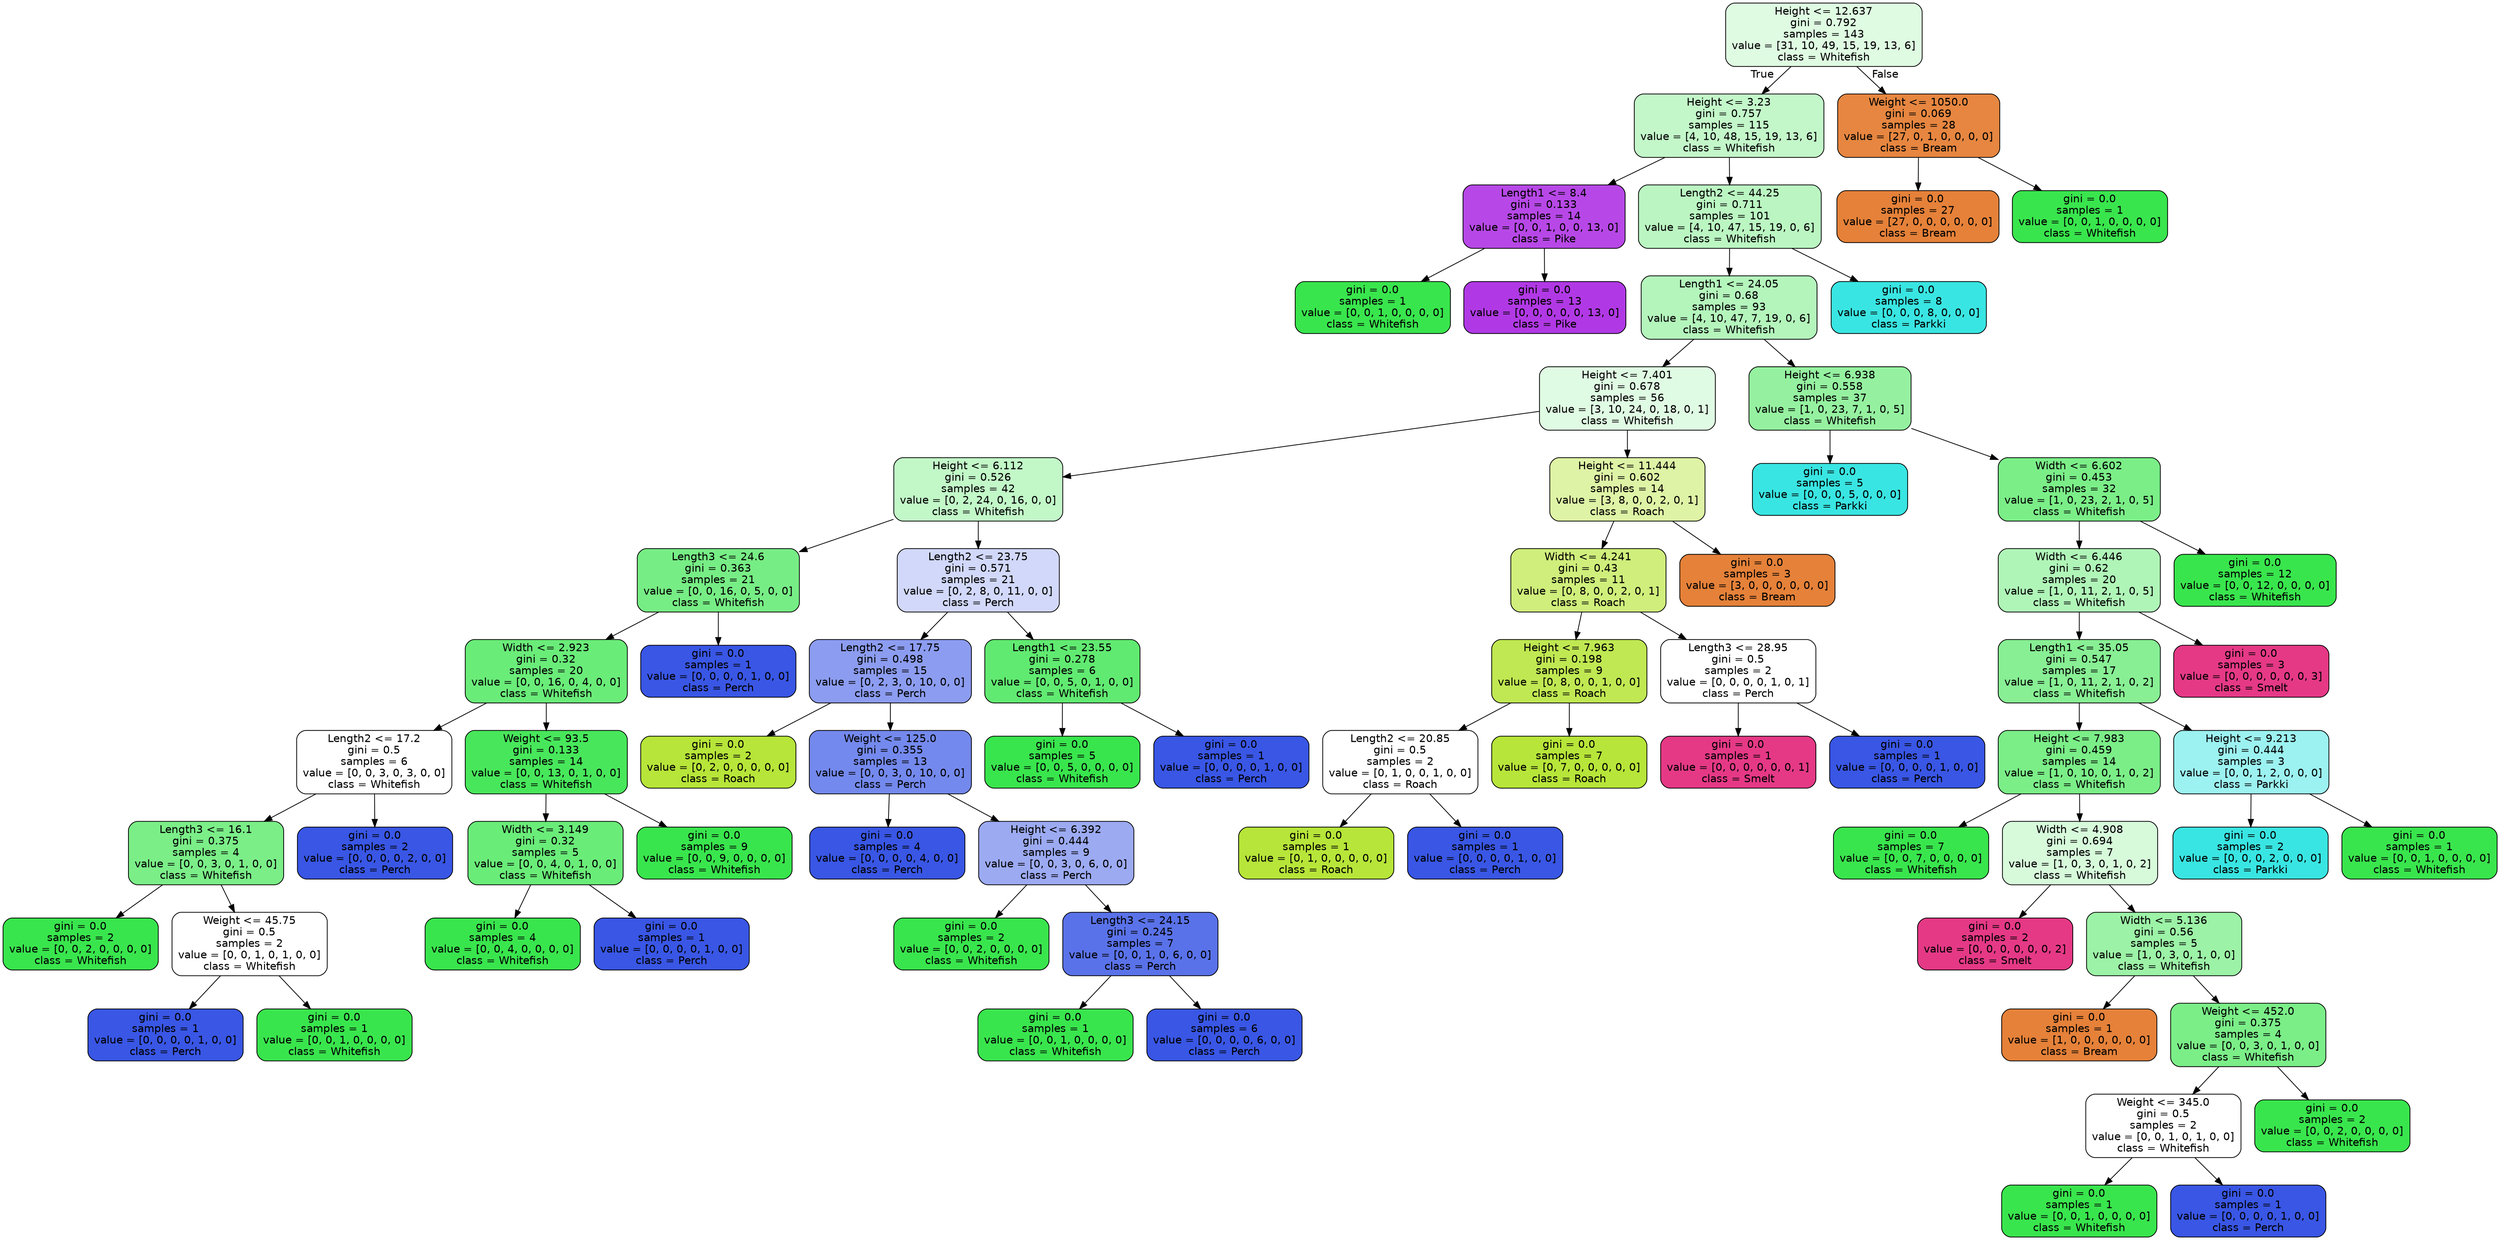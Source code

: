 digraph Tree {
node [shape=box, style="filled, rounded", color="black", fontname="helvetica"] ;
edge [fontname="helvetica"] ;
0 [label="Height <= 12.637\ngini = 0.792\nsamples = 143\nvalue = [31, 10, 49, 15, 19, 13, 6]\nclass = Whitefish", fillcolor="#dffbe2"] ;
1 [label="Height <= 3.23\ngini = 0.757\nsamples = 115\nvalue = [4, 10, 48, 15, 19, 13, 6]\nclass = Whitefish", fillcolor="#c3f7c9"] ;
0 -> 1 [labeldistance=2.5, labelangle=45, headlabel="True"] ;
2 [label="Length1 <= 8.4\ngini = 0.133\nsamples = 14\nvalue = [0, 0, 1, 0, 0, 13, 0]\nclass = Pike", fillcolor="#b748e7"] ;
1 -> 2 ;
3 [label="gini = 0.0\nsamples = 1\nvalue = [0, 0, 1, 0, 0, 0, 0]\nclass = Whitefish", fillcolor="#39e54d"] ;
2 -> 3 ;
4 [label="gini = 0.0\nsamples = 13\nvalue = [0, 0, 0, 0, 0, 13, 0]\nclass = Pike", fillcolor="#b139e5"] ;
2 -> 4 ;
5 [label="Length2 <= 44.25\ngini = 0.711\nsamples = 101\nvalue = [4, 10, 47, 15, 19, 0, 6]\nclass = Whitefish", fillcolor="#bbf6c2"] ;
1 -> 5 ;
6 [label="Length1 <= 24.05\ngini = 0.68\nsamples = 93\nvalue = [4, 10, 47, 7, 19, 0, 6]\nclass = Whitefish", fillcolor="#b4f5bc"] ;
5 -> 6 ;
7 [label="Height <= 7.401\ngini = 0.678\nsamples = 56\nvalue = [3, 10, 24, 0, 18, 0, 1]\nclass = Whitefish", fillcolor="#e0fbe3"] ;
6 -> 7 ;
8 [label="Height <= 6.112\ngini = 0.526\nsamples = 42\nvalue = [0, 2, 24, 0, 16, 0, 0]\nclass = Whitefish", fillcolor="#c2f7c8"] ;
7 -> 8 ;
9 [label="Length3 <= 24.6\ngini = 0.363\nsamples = 21\nvalue = [0, 0, 16, 0, 5, 0, 0]\nclass = Whitefish", fillcolor="#77ed85"] ;
8 -> 9 ;
10 [label="Width <= 2.923\ngini = 0.32\nsamples = 20\nvalue = [0, 0, 16, 0, 4, 0, 0]\nclass = Whitefish", fillcolor="#6aec79"] ;
9 -> 10 ;
11 [label="Length2 <= 17.2\ngini = 0.5\nsamples = 6\nvalue = [0, 0, 3, 0, 3, 0, 0]\nclass = Whitefish", fillcolor="#ffffff"] ;
10 -> 11 ;
12 [label="Length3 <= 16.1\ngini = 0.375\nsamples = 4\nvalue = [0, 0, 3, 0, 1, 0, 0]\nclass = Whitefish", fillcolor="#7bee88"] ;
11 -> 12 ;
13 [label="gini = 0.0\nsamples = 2\nvalue = [0, 0, 2, 0, 0, 0, 0]\nclass = Whitefish", fillcolor="#39e54d"] ;
12 -> 13 ;
14 [label="Weight <= 45.75\ngini = 0.5\nsamples = 2\nvalue = [0, 0, 1, 0, 1, 0, 0]\nclass = Whitefish", fillcolor="#ffffff"] ;
12 -> 14 ;
15 [label="gini = 0.0\nsamples = 1\nvalue = [0, 0, 0, 0, 1, 0, 0]\nclass = Perch", fillcolor="#3956e5"] ;
14 -> 15 ;
16 [label="gini = 0.0\nsamples = 1\nvalue = [0, 0, 1, 0, 0, 0, 0]\nclass = Whitefish", fillcolor="#39e54d"] ;
14 -> 16 ;
17 [label="gini = 0.0\nsamples = 2\nvalue = [0, 0, 0, 0, 2, 0, 0]\nclass = Perch", fillcolor="#3956e5"] ;
11 -> 17 ;
18 [label="Weight <= 93.5\ngini = 0.133\nsamples = 14\nvalue = [0, 0, 13, 0, 1, 0, 0]\nclass = Whitefish", fillcolor="#48e75b"] ;
10 -> 18 ;
19 [label="Width <= 3.149\ngini = 0.32\nsamples = 5\nvalue = [0, 0, 4, 0, 1, 0, 0]\nclass = Whitefish", fillcolor="#6aec79"] ;
18 -> 19 ;
20 [label="gini = 0.0\nsamples = 4\nvalue = [0, 0, 4, 0, 0, 0, 0]\nclass = Whitefish", fillcolor="#39e54d"] ;
19 -> 20 ;
21 [label="gini = 0.0\nsamples = 1\nvalue = [0, 0, 0, 0, 1, 0, 0]\nclass = Perch", fillcolor="#3956e5"] ;
19 -> 21 ;
22 [label="gini = 0.0\nsamples = 9\nvalue = [0, 0, 9, 0, 0, 0, 0]\nclass = Whitefish", fillcolor="#39e54d"] ;
18 -> 22 ;
23 [label="gini = 0.0\nsamples = 1\nvalue = [0, 0, 0, 0, 1, 0, 0]\nclass = Perch", fillcolor="#3956e5"] ;
9 -> 23 ;
24 [label="Length2 <= 23.75\ngini = 0.571\nsamples = 21\nvalue = [0, 2, 8, 0, 11, 0, 0]\nclass = Perch", fillcolor="#d1d8f9"] ;
8 -> 24 ;
25 [label="Length2 <= 17.75\ngini = 0.498\nsamples = 15\nvalue = [0, 2, 3, 0, 10, 0, 0]\nclass = Perch", fillcolor="#8c9cf0"] ;
24 -> 25 ;
26 [label="gini = 0.0\nsamples = 2\nvalue = [0, 2, 0, 0, 0, 0, 0]\nclass = Roach", fillcolor="#b7e539"] ;
25 -> 26 ;
27 [label="Weight <= 125.0\ngini = 0.355\nsamples = 13\nvalue = [0, 0, 3, 0, 10, 0, 0]\nclass = Perch", fillcolor="#7489ed"] ;
25 -> 27 ;
28 [label="gini = 0.0\nsamples = 4\nvalue = [0, 0, 0, 0, 4, 0, 0]\nclass = Perch", fillcolor="#3956e5"] ;
27 -> 28 ;
29 [label="Height <= 6.392\ngini = 0.444\nsamples = 9\nvalue = [0, 0, 3, 0, 6, 0, 0]\nclass = Perch", fillcolor="#9caaf2"] ;
27 -> 29 ;
30 [label="gini = 0.0\nsamples = 2\nvalue = [0, 0, 2, 0, 0, 0, 0]\nclass = Whitefish", fillcolor="#39e54d"] ;
29 -> 30 ;
31 [label="Length3 <= 24.15\ngini = 0.245\nsamples = 7\nvalue = [0, 0, 1, 0, 6, 0, 0]\nclass = Perch", fillcolor="#5a72e9"] ;
29 -> 31 ;
32 [label="gini = 0.0\nsamples = 1\nvalue = [0, 0, 1, 0, 0, 0, 0]\nclass = Whitefish", fillcolor="#39e54d"] ;
31 -> 32 ;
33 [label="gini = 0.0\nsamples = 6\nvalue = [0, 0, 0, 0, 6, 0, 0]\nclass = Perch", fillcolor="#3956e5"] ;
31 -> 33 ;
34 [label="Length1 <= 23.55\ngini = 0.278\nsamples = 6\nvalue = [0, 0, 5, 0, 1, 0, 0]\nclass = Whitefish", fillcolor="#61ea71"] ;
24 -> 34 ;
35 [label="gini = 0.0\nsamples = 5\nvalue = [0, 0, 5, 0, 0, 0, 0]\nclass = Whitefish", fillcolor="#39e54d"] ;
34 -> 35 ;
36 [label="gini = 0.0\nsamples = 1\nvalue = [0, 0, 0, 0, 1, 0, 0]\nclass = Perch", fillcolor="#3956e5"] ;
34 -> 36 ;
37 [label="Height <= 11.444\ngini = 0.602\nsamples = 14\nvalue = [3, 8, 0, 0, 2, 0, 1]\nclass = Roach", fillcolor="#def3a5"] ;
7 -> 37 ;
38 [label="Width <= 4.241\ngini = 0.43\nsamples = 11\nvalue = [0, 8, 0, 0, 2, 0, 1]\nclass = Roach", fillcolor="#cfee7b"] ;
37 -> 38 ;
39 [label="Height <= 7.963\ngini = 0.198\nsamples = 9\nvalue = [0, 8, 0, 0, 1, 0, 0]\nclass = Roach", fillcolor="#c0e852"] ;
38 -> 39 ;
40 [label="Length2 <= 20.85\ngini = 0.5\nsamples = 2\nvalue = [0, 1, 0, 0, 1, 0, 0]\nclass = Roach", fillcolor="#ffffff"] ;
39 -> 40 ;
41 [label="gini = 0.0\nsamples = 1\nvalue = [0, 1, 0, 0, 0, 0, 0]\nclass = Roach", fillcolor="#b7e539"] ;
40 -> 41 ;
42 [label="gini = 0.0\nsamples = 1\nvalue = [0, 0, 0, 0, 1, 0, 0]\nclass = Perch", fillcolor="#3956e5"] ;
40 -> 42 ;
43 [label="gini = 0.0\nsamples = 7\nvalue = [0, 7, 0, 0, 0, 0, 0]\nclass = Roach", fillcolor="#b7e539"] ;
39 -> 43 ;
44 [label="Length3 <= 28.95\ngini = 0.5\nsamples = 2\nvalue = [0, 0, 0, 0, 1, 0, 1]\nclass = Perch", fillcolor="#ffffff"] ;
38 -> 44 ;
45 [label="gini = 0.0\nsamples = 1\nvalue = [0, 0, 0, 0, 0, 0, 1]\nclass = Smelt", fillcolor="#e53986"] ;
44 -> 45 ;
46 [label="gini = 0.0\nsamples = 1\nvalue = [0, 0, 0, 0, 1, 0, 0]\nclass = Perch", fillcolor="#3956e5"] ;
44 -> 46 ;
47 [label="gini = 0.0\nsamples = 3\nvalue = [3, 0, 0, 0, 0, 0, 0]\nclass = Bream", fillcolor="#e58139"] ;
37 -> 47 ;
48 [label="Height <= 6.938\ngini = 0.558\nsamples = 37\nvalue = [1, 0, 23, 7, 1, 0, 5]\nclass = Whitefish", fillcolor="#95f1a0"] ;
6 -> 48 ;
49 [label="gini = 0.0\nsamples = 5\nvalue = [0, 0, 0, 5, 0, 0, 0]\nclass = Parkki", fillcolor="#39e5e2"] ;
48 -> 49 ;
50 [label="Width <= 6.602\ngini = 0.453\nsamples = 32\nvalue = [1, 0, 23, 2, 1, 0, 5]\nclass = Whitefish", fillcolor="#7bee88"] ;
48 -> 50 ;
51 [label="Width <= 6.446\ngini = 0.62\nsamples = 20\nvalue = [1, 0, 11, 2, 1, 0, 5]\nclass = Whitefish", fillcolor="#b0f5b8"] ;
50 -> 51 ;
52 [label="Length1 <= 35.05\ngini = 0.547\nsamples = 17\nvalue = [1, 0, 11, 2, 1, 0, 2]\nclass = Whitefish", fillcolor="#88ef94"] ;
51 -> 52 ;
53 [label="Height <= 7.983\ngini = 0.459\nsamples = 14\nvalue = [1, 0, 10, 0, 1, 0, 2]\nclass = Whitefish", fillcolor="#7bee88"] ;
52 -> 53 ;
54 [label="gini = 0.0\nsamples = 7\nvalue = [0, 0, 7, 0, 0, 0, 0]\nclass = Whitefish", fillcolor="#39e54d"] ;
53 -> 54 ;
55 [label="Width <= 4.908\ngini = 0.694\nsamples = 7\nvalue = [1, 0, 3, 0, 1, 0, 2]\nclass = Whitefish", fillcolor="#d7fadb"] ;
53 -> 55 ;
56 [label="gini = 0.0\nsamples = 2\nvalue = [0, 0, 0, 0, 0, 0, 2]\nclass = Smelt", fillcolor="#e53986"] ;
55 -> 56 ;
57 [label="Width <= 5.136\ngini = 0.56\nsamples = 5\nvalue = [1, 0, 3, 0, 1, 0, 0]\nclass = Whitefish", fillcolor="#9cf2a6"] ;
55 -> 57 ;
58 [label="gini = 0.0\nsamples = 1\nvalue = [1, 0, 0, 0, 0, 0, 0]\nclass = Bream", fillcolor="#e58139"] ;
57 -> 58 ;
59 [label="Weight <= 452.0\ngini = 0.375\nsamples = 4\nvalue = [0, 0, 3, 0, 1, 0, 0]\nclass = Whitefish", fillcolor="#7bee88"] ;
57 -> 59 ;
60 [label="Weight <= 345.0\ngini = 0.5\nsamples = 2\nvalue = [0, 0, 1, 0, 1, 0, 0]\nclass = Whitefish", fillcolor="#ffffff"] ;
59 -> 60 ;
61 [label="gini = 0.0\nsamples = 1\nvalue = [0, 0, 1, 0, 0, 0, 0]\nclass = Whitefish", fillcolor="#39e54d"] ;
60 -> 61 ;
62 [label="gini = 0.0\nsamples = 1\nvalue = [0, 0, 0, 0, 1, 0, 0]\nclass = Perch", fillcolor="#3956e5"] ;
60 -> 62 ;
63 [label="gini = 0.0\nsamples = 2\nvalue = [0, 0, 2, 0, 0, 0, 0]\nclass = Whitefish", fillcolor="#39e54d"] ;
59 -> 63 ;
64 [label="Height <= 9.213\ngini = 0.444\nsamples = 3\nvalue = [0, 0, 1, 2, 0, 0, 0]\nclass = Parkki", fillcolor="#9cf2f0"] ;
52 -> 64 ;
65 [label="gini = 0.0\nsamples = 2\nvalue = [0, 0, 0, 2, 0, 0, 0]\nclass = Parkki", fillcolor="#39e5e2"] ;
64 -> 65 ;
66 [label="gini = 0.0\nsamples = 1\nvalue = [0, 0, 1, 0, 0, 0, 0]\nclass = Whitefish", fillcolor="#39e54d"] ;
64 -> 66 ;
67 [label="gini = 0.0\nsamples = 3\nvalue = [0, 0, 0, 0, 0, 0, 3]\nclass = Smelt", fillcolor="#e53986"] ;
51 -> 67 ;
68 [label="gini = 0.0\nsamples = 12\nvalue = [0, 0, 12, 0, 0, 0, 0]\nclass = Whitefish", fillcolor="#39e54d"] ;
50 -> 68 ;
69 [label="gini = 0.0\nsamples = 8\nvalue = [0, 0, 0, 8, 0, 0, 0]\nclass = Parkki", fillcolor="#39e5e2"] ;
5 -> 69 ;
70 [label="Weight <= 1050.0\ngini = 0.069\nsamples = 28\nvalue = [27, 0, 1, 0, 0, 0, 0]\nclass = Bream", fillcolor="#e68640"] ;
0 -> 70 [labeldistance=2.5, labelangle=-45, headlabel="False"] ;
71 [label="gini = 0.0\nsamples = 27\nvalue = [27, 0, 0, 0, 0, 0, 0]\nclass = Bream", fillcolor="#e58139"] ;
70 -> 71 ;
72 [label="gini = 0.0\nsamples = 1\nvalue = [0, 0, 1, 0, 0, 0, 0]\nclass = Whitefish", fillcolor="#39e54d"] ;
70 -> 72 ;
}
